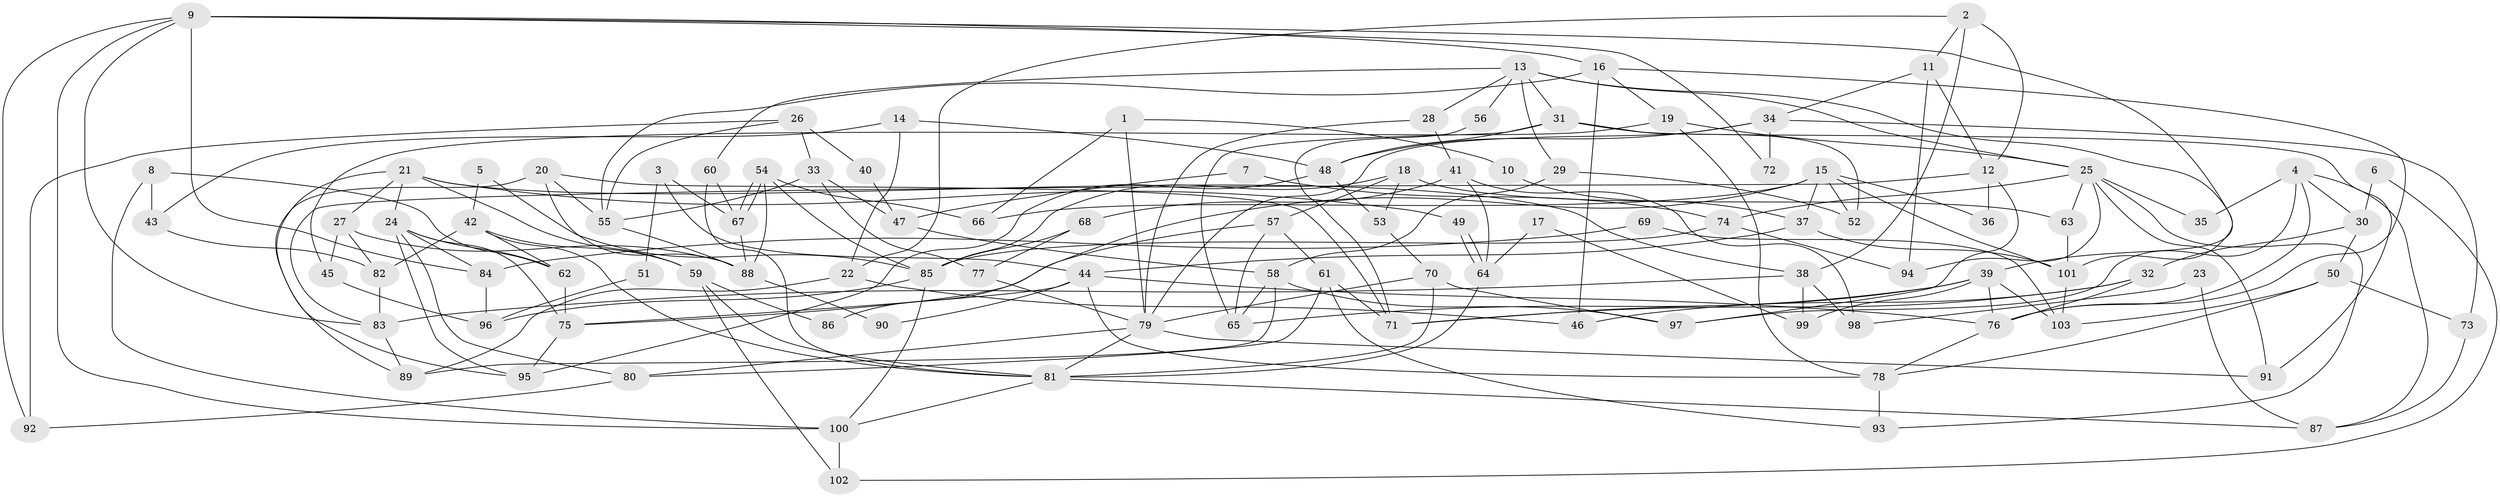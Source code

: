 // Generated by graph-tools (version 1.1) at 2025/14/03/09/25 04:14:54]
// undirected, 103 vertices, 206 edges
graph export_dot {
graph [start="1"]
  node [color=gray90,style=filled];
  1;
  2;
  3;
  4;
  5;
  6;
  7;
  8;
  9;
  10;
  11;
  12;
  13;
  14;
  15;
  16;
  17;
  18;
  19;
  20;
  21;
  22;
  23;
  24;
  25;
  26;
  27;
  28;
  29;
  30;
  31;
  32;
  33;
  34;
  35;
  36;
  37;
  38;
  39;
  40;
  41;
  42;
  43;
  44;
  45;
  46;
  47;
  48;
  49;
  50;
  51;
  52;
  53;
  54;
  55;
  56;
  57;
  58;
  59;
  60;
  61;
  62;
  63;
  64;
  65;
  66;
  67;
  68;
  69;
  70;
  71;
  72;
  73;
  74;
  75;
  76;
  77;
  78;
  79;
  80;
  81;
  82;
  83;
  84;
  85;
  86;
  87;
  88;
  89;
  90;
  91;
  92;
  93;
  94;
  95;
  96;
  97;
  98;
  99;
  100;
  101;
  102;
  103;
  1 -- 79;
  1 -- 66;
  1 -- 10;
  2 -- 11;
  2 -- 12;
  2 -- 22;
  2 -- 38;
  3 -- 67;
  3 -- 44;
  3 -- 51;
  4 -- 76;
  4 -- 30;
  4 -- 35;
  4 -- 87;
  4 -- 97;
  5 -- 85;
  5 -- 42;
  6 -- 102;
  6 -- 30;
  7 -- 47;
  7 -- 74;
  8 -- 100;
  8 -- 62;
  8 -- 43;
  9 -- 100;
  9 -- 16;
  9 -- 39;
  9 -- 72;
  9 -- 83;
  9 -- 84;
  9 -- 92;
  10 -- 37;
  11 -- 34;
  11 -- 12;
  11 -- 94;
  12 -- 83;
  12 -- 97;
  12 -- 36;
  13 -- 60;
  13 -- 29;
  13 -- 25;
  13 -- 28;
  13 -- 31;
  13 -- 56;
  13 -- 101;
  14 -- 48;
  14 -- 43;
  14 -- 22;
  15 -- 37;
  15 -- 101;
  15 -- 36;
  15 -- 52;
  15 -- 66;
  15 -- 86;
  16 -- 76;
  16 -- 19;
  16 -- 46;
  16 -- 55;
  17 -- 99;
  17 -- 64;
  18 -- 53;
  18 -- 57;
  18 -- 63;
  18 -- 85;
  19 -- 78;
  19 -- 25;
  19 -- 45;
  20 -- 88;
  20 -- 89;
  20 -- 55;
  20 -- 71;
  21 -- 95;
  21 -- 24;
  21 -- 27;
  21 -- 38;
  21 -- 49;
  21 -- 59;
  22 -- 46;
  22 -- 89;
  23 -- 87;
  23 -- 98;
  24 -- 84;
  24 -- 80;
  24 -- 62;
  24 -- 75;
  24 -- 95;
  25 -- 63;
  25 -- 35;
  25 -- 74;
  25 -- 91;
  25 -- 93;
  25 -- 94;
  26 -- 92;
  26 -- 55;
  26 -- 33;
  26 -- 40;
  27 -- 88;
  27 -- 45;
  27 -- 82;
  28 -- 41;
  28 -- 79;
  29 -- 58;
  29 -- 52;
  30 -- 50;
  30 -- 32;
  31 -- 91;
  31 -- 48;
  31 -- 52;
  31 -- 65;
  32 -- 46;
  32 -- 71;
  32 -- 76;
  33 -- 55;
  33 -- 47;
  33 -- 77;
  34 -- 79;
  34 -- 48;
  34 -- 72;
  34 -- 73;
  37 -- 44;
  37 -- 101;
  38 -- 83;
  38 -- 98;
  38 -- 99;
  39 -- 76;
  39 -- 65;
  39 -- 71;
  39 -- 99;
  39 -- 103;
  40 -- 47;
  41 -- 68;
  41 -- 64;
  41 -- 98;
  42 -- 82;
  42 -- 59;
  42 -- 62;
  42 -- 81;
  43 -- 82;
  44 -- 78;
  44 -- 75;
  44 -- 76;
  44 -- 90;
  45 -- 96;
  47 -- 58;
  48 -- 95;
  48 -- 53;
  49 -- 64;
  49 -- 64;
  50 -- 73;
  50 -- 78;
  50 -- 103;
  51 -- 96;
  53 -- 70;
  54 -- 85;
  54 -- 67;
  54 -- 67;
  54 -- 66;
  54 -- 88;
  55 -- 88;
  56 -- 71;
  57 -- 75;
  57 -- 65;
  57 -- 61;
  58 -- 65;
  58 -- 89;
  58 -- 97;
  59 -- 81;
  59 -- 86;
  59 -- 102;
  60 -- 81;
  60 -- 67;
  61 -- 71;
  61 -- 80;
  61 -- 93;
  62 -- 75;
  63 -- 101;
  64 -- 81;
  67 -- 88;
  68 -- 85;
  68 -- 77;
  69 -- 84;
  69 -- 103;
  70 -- 79;
  70 -- 97;
  70 -- 81;
  73 -- 87;
  74 -- 94;
  74 -- 85;
  75 -- 95;
  76 -- 78;
  77 -- 79;
  78 -- 93;
  79 -- 81;
  79 -- 80;
  79 -- 91;
  80 -- 92;
  81 -- 87;
  81 -- 100;
  82 -- 83;
  83 -- 89;
  84 -- 96;
  85 -- 96;
  85 -- 100;
  88 -- 90;
  100 -- 102;
  101 -- 103;
}
